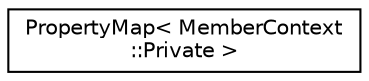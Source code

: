 digraph "Graphical Class Hierarchy"
{
 // LATEX_PDF_SIZE
  edge [fontname="Helvetica",fontsize="10",labelfontname="Helvetica",labelfontsize="10"];
  node [fontname="Helvetica",fontsize="10",shape=record];
  rankdir="LR";
  Node0 [label="PropertyMap\< MemberContext\l::Private \>",height=0.2,width=0.4,color="black", fillcolor="white", style="filled",URL="$classPropertyMap.html",tooltip=" "];
}
